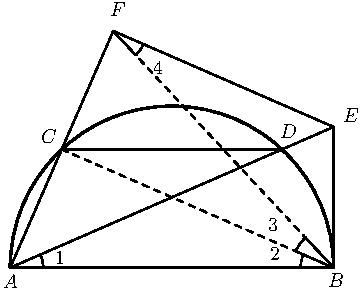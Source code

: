import graph; size(6cm); real lsf=0.5; pen dps=linewidth(0.7)+fontsize(10); defaultpen(dps); pen ds=black; real xmin=-4.260674539614238,xmax=3.883282094863125,ymin=-3.06188807314282,ymax=4.123956016101912; 
pair A=(-2.,0.), B=(2.070156631054403,0.), C=(-1.3514080605459549,1.4896977140656948), D=(1.4215646916003577,1.4896977140656948), F=(-0.7028161210919094,2.9793954281313906); 
draw(arc(A,0.4156537634260368,0.,23.527583335488526)--(-2.,0.)--cycle,linewidth(0.8)); draw(arc(B,0.4156537634260368,156.47241666451148,180.)--(2.070156631054403,0.)--cycle,linewidth(0.8)); draw(arc(B,0.519567204282546,132.94483332902297,156.47241666451148)--(2.070156631054403,0.)--cycle,linewidth(0.8)); draw(arc(F,0.4156537634260368,-47.05516667097705,-23.52758333548853)--(-0.7028161210919094,2.9793954281313906)--cycle,linewidth(0.8)); 
draw(shift((0.03507831552720142,0.))*xscale(2.035078315527201)*yscale(2.035078315527201)*arc((0,0),1,0.,180.),linewidth(1.2)); draw(C--D,linewidth(0.8)); draw(A--B,linewidth(0.8)); draw(C--B,linewidth(0.8)+linetype("4 4")); draw(F--A,linewidth(0.8)); draw((2.070156631054403,1.7720848721802493)--F,linewidth(0.8)); draw((2.070156631054403,1.7720848721802493)--B,linewidth(0.8)); draw(A--(2.070156631054403,1.7720848721802493),linewidth(0.8)); draw(F--B,linewidth(0.8)+linetype("4 4")); 
dot(A,linewidth(1.pt)+ds); label("$A$",(-2.1235864739916255,-0.28810883181941105),NE*lsf); dot(B,linewidth(1.pt)+ds); label("$B$",(1.9706030957548373,-0.2673261436481092),NE*lsf); dot(C,linewidth(1.pt)+ds); label("$C$",(-1.6455846460516832,1.5407677272551512),NE*lsf); dot(D,linewidth(1.pt)+ds); label("$D$",(1.3679051387870838,1.6031157917690568),NE*lsf); dot((2.070156631054403,1.7720848721802493),linewidth(1.pt)+ds); label("$E$",(2.1576472892965537,1.8109426734820753),NE*lsf); dot(F,linewidth(1.pt)+ds); label("$F$",(-0.7727117428570058,3.1410347164453936),NE*lsf); label("1",(-1.4585404525099666,0.023631490750116634),NE*lsf); label("2",(1.2432090097592727,0.06519686709272032),NE*lsf); label("3",(1.222426321587971,0.43928525417615355),NE*lsf); label("4",(-0.23236185040315796,2.413640630449829),NE*lsf); 
clip((xmin,ymin)--(xmin,ymax)--(xmax,ymax)--(xmax,ymin)--cycle); 
